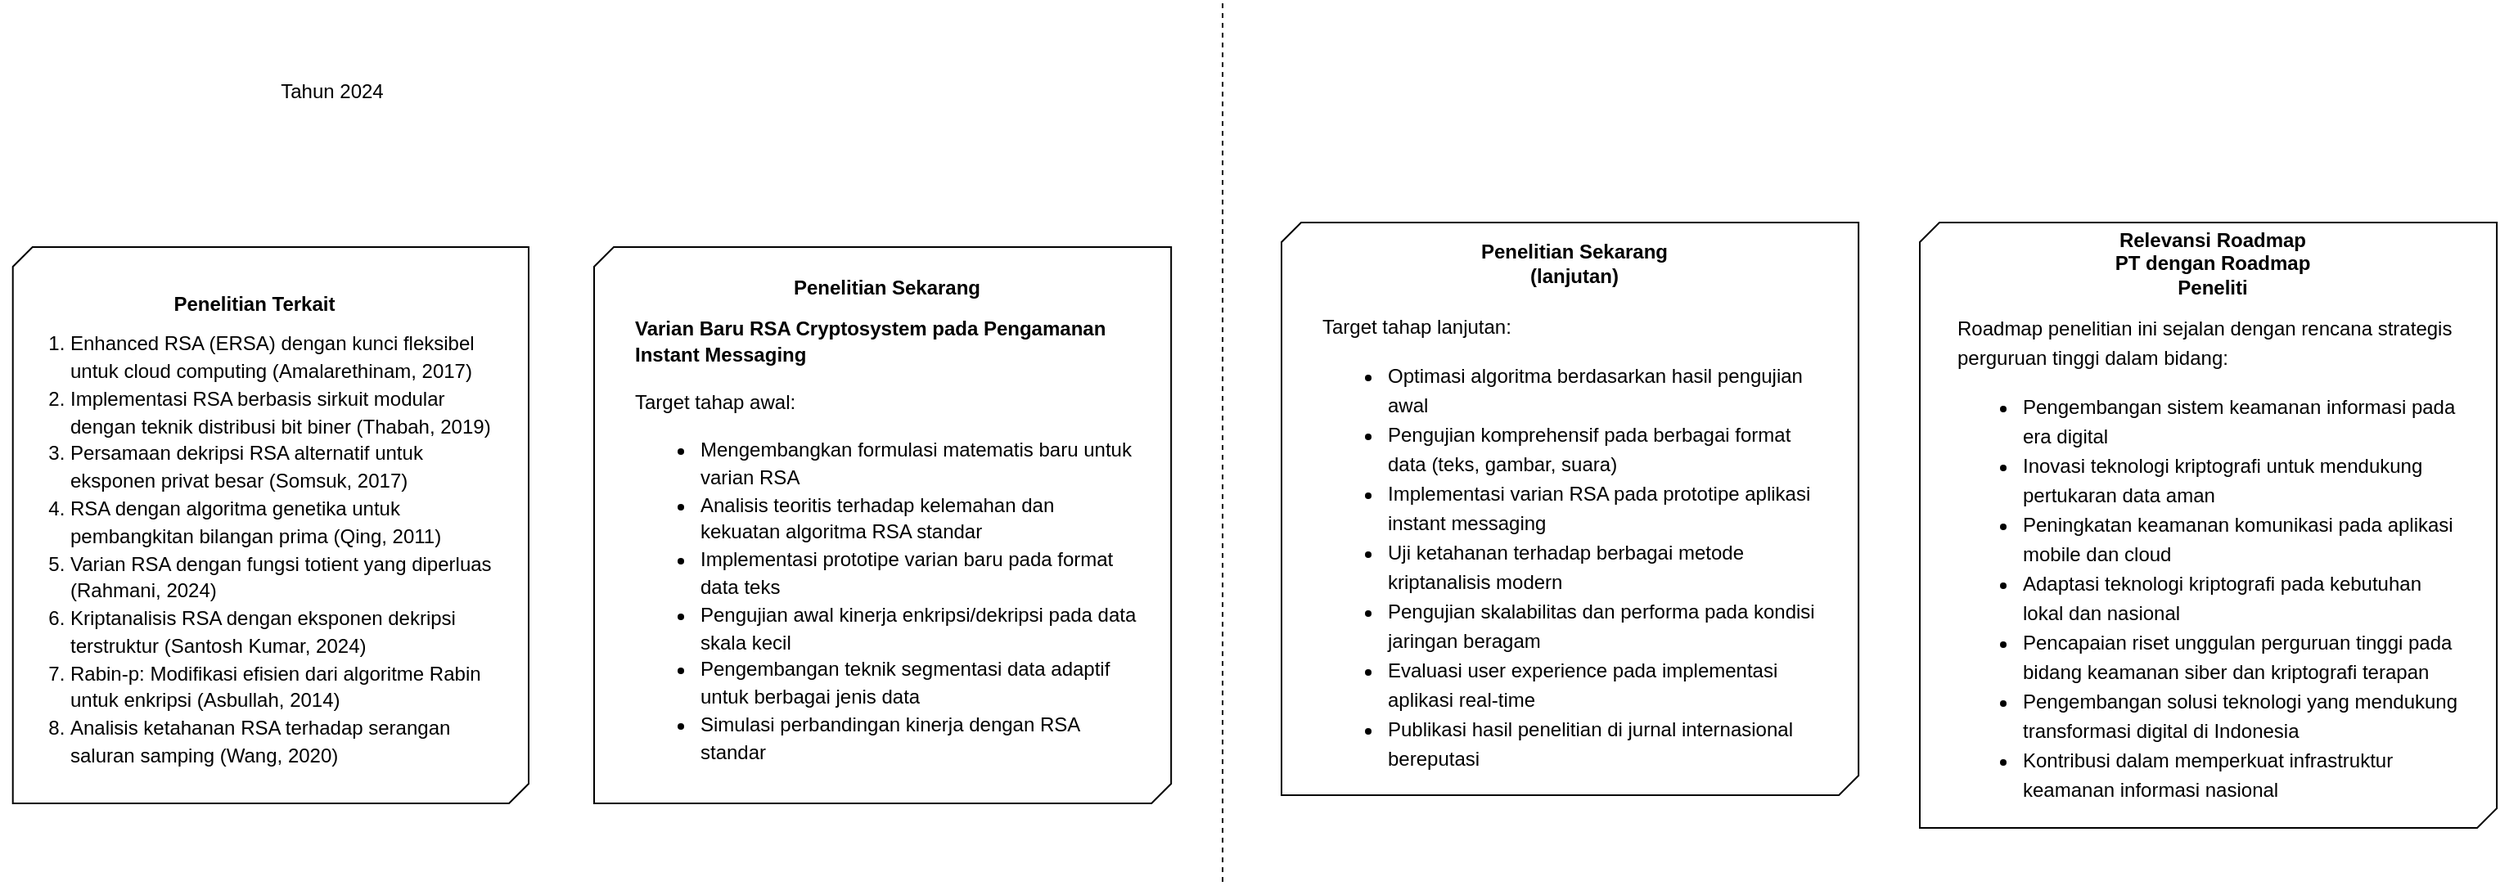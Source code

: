 <mxfile version="26.2.7">
  <diagram name="Page-1" id="zQt-rotJQUlOzZpmshgP">
    <mxGraphModel dx="1561" dy="964" grid="1" gridSize="10" guides="1" tooltips="1" connect="1" arrows="1" fold="1" page="1" pageScale="1" pageWidth="850" pageHeight="1100" math="0" shadow="0">
      <root>
        <mxCell id="0" />
        <mxCell id="1" parent="0" />
        <mxCell id="Q0FO-jOyB-rHWVfwx6GA-2" value="" style="verticalLabelPosition=bottom;verticalAlign=top;html=1;shape=mxgraph.basic.diag_snip_rect;dx=6;whiteSpace=wrap;" vertex="1" parent="1">
          <mxGeometry x="294.85" y="250" width="315.15" height="340" as="geometry" />
        </mxCell>
        <mxCell id="Q0FO-jOyB-rHWVfwx6GA-3" value="Tahun 2024" style="text;html=1;align=center;verticalAlign=middle;whiteSpace=wrap;rounded=0;" vertex="1" parent="1">
          <mxGeometry x="450" y="140" width="80" height="30" as="geometry" />
        </mxCell>
        <mxCell id="Q0FO-jOyB-rHWVfwx6GA-4" value="Penelitian Terkait" style="text;html=1;align=center;verticalAlign=middle;whiteSpace=wrap;rounded=0;fontStyle=1" vertex="1" parent="1">
          <mxGeometry x="375" y="270" width="135" height="30" as="geometry" />
        </mxCell>
        <mxCell id="Q0FO-jOyB-rHWVfwx6GA-7" value="&lt;ol style=&quot;line-height: 140%;&quot;&gt;&lt;li class=&quot;whitespace-normal break-words&quot;&gt;Enhanced RSA (ERSA) dengan kunci fleksibel untuk cloud computing (Amalarethinam, 2017)&lt;/li&gt;&lt;li class=&quot;whitespace-normal break-words&quot;&gt;Implementasi RSA berbasis sirkuit modular dengan teknik distribusi bit biner (Thabah, 2019)&lt;/li&gt;&lt;li class=&quot;whitespace-normal break-words&quot;&gt;Persamaan dekripsi RSA alternatif untuk eksponen privat besar (Somsuk, 2017)&lt;/li&gt;&lt;li class=&quot;whitespace-normal break-words&quot;&gt;RSA dengan algoritma genetika untuk pembangkitan bilangan prima (Qing, 2011)&lt;/li&gt;&lt;li class=&quot;whitespace-normal break-words&quot;&gt;Varian RSA dengan fungsi totient yang diperluas (Rahmani, 2024)&lt;/li&gt;&lt;li class=&quot;whitespace-normal break-words&quot;&gt;Kriptanalisis RSA dengan eksponen dekripsi terstruktur (Santosh Kumar, 2024)&lt;/li&gt;&lt;li class=&quot;whitespace-normal break-words&quot;&gt;Rabin-p: Modifikasi efisien dari algoritme Rabin untuk enkripsi (Asbullah, 2014)&lt;/li&gt;&lt;li class=&quot;whitespace-normal break-words&quot;&gt;Analisis ketahanan RSA terhadap serangan saluran samping (Wang, 2020)&lt;/li&gt;&lt;/ol&gt;" style="text;html=1;align=left;verticalAlign=middle;whiteSpace=wrap;rounded=0;" vertex="1" parent="1">
          <mxGeometry x="287.5" y="370" width="310" height="130" as="geometry" />
        </mxCell>
        <mxCell id="Q0FO-jOyB-rHWVfwx6GA-8" value="Penelitian Terkait" style="text;html=1;align=center;verticalAlign=middle;whiteSpace=wrap;rounded=0;fontStyle=1" vertex="1" parent="1">
          <mxGeometry x="740.07" y="260" width="135" height="30" as="geometry" />
        </mxCell>
        <mxCell id="Q0FO-jOyB-rHWVfwx6GA-12" value="" style="verticalLabelPosition=bottom;verticalAlign=top;html=1;shape=mxgraph.basic.diag_snip_rect;dx=6;whiteSpace=wrap;" vertex="1" parent="1">
          <mxGeometry x="650" y="250" width="352.57" height="340" as="geometry" />
        </mxCell>
        <mxCell id="Q0FO-jOyB-rHWVfwx6GA-9" value="&lt;div style=&quot;line-height: 140%;&quot;&gt;&lt;p style=&quot;background-color: transparent; color: light-dark(rgb(0, 0, 0), rgb(255, 255, 255)); display: inline !important;&quot; class=&quot;whitespace-pre-wrap break-words&quot;&gt;&lt;strong&gt;Varian Baru RSA Cryptosystem pada Pengamanan Instant Messaging&lt;/strong&gt;&lt;/p&gt;&lt;br style=&quot;background-color: transparent; color: light-dark(rgb(0, 0, 0), rgb(255, 255, 255));&quot;&gt;&lt;p style=&quot;background-color: transparent; color: light-dark(rgb(0, 0, 0), rgb(255, 255, 255));&quot; class=&quot;whitespace-pre-wrap break-words&quot;&gt;Target tahap awal:&lt;/p&gt;&lt;ul style=&quot;background-color: transparent; color: light-dark(rgb(0, 0, 0), rgb(255, 255, 255));&quot; depth=&quot;0&quot; class=&quot;[&amp;amp;:not(:last-child)_ul]:pb-1 [&amp;amp;:not(:last-child)_ol]:pb-1 list-disc space-y-1.5 pl-7&quot;&gt;&lt;li class=&quot;whitespace-normal break-words&quot;&gt;Mengembangkan formulasi matematis baru untuk varian RSA&lt;/li&gt;&lt;li class=&quot;whitespace-normal break-words&quot;&gt;Analisis teoritis terhadap kelemahan dan kekuatan algoritma RSA standar&lt;/li&gt;&lt;li class=&quot;whitespace-normal break-words&quot;&gt;Implementasi prototipe varian baru pada format data teks&lt;/li&gt;&lt;li class=&quot;whitespace-normal break-words&quot;&gt;Pengujian awal kinerja enkripsi/dekripsi pada data skala kecil&lt;/li&gt;&lt;li class=&quot;whitespace-normal break-words&quot;&gt;Pengembangan teknik segmentasi data adaptif untuk berbagai jenis data&lt;/li&gt;&lt;li class=&quot;whitespace-normal break-words&quot;&gt;Simulasi perbandingan kinerja dengan RSA standar&lt;/li&gt;&lt;/ul&gt;&lt;/div&gt;" style="text;html=1;align=left;verticalAlign=middle;whiteSpace=wrap;rounded=0;" vertex="1" parent="1">
          <mxGeometry x="672.57" y="370" width="310" height="130" as="geometry" />
        </mxCell>
        <mxCell id="Q0FO-jOyB-rHWVfwx6GA-5" value="Penelitian Sekarang" style="text;html=1;align=center;verticalAlign=middle;whiteSpace=wrap;rounded=0;fontStyle=1" vertex="1" parent="1">
          <mxGeometry x="765.07" y="260" width="127.5" height="30" as="geometry" />
        </mxCell>
        <mxCell id="Q0FO-jOyB-rHWVfwx6GA-20" value="Penelitian Terkait" style="text;html=1;align=center;verticalAlign=middle;whiteSpace=wrap;rounded=0;fontStyle=1" vertex="1" parent="1">
          <mxGeometry x="1160.07" y="245" width="135" height="30" as="geometry" />
        </mxCell>
        <mxCell id="Q0FO-jOyB-rHWVfwx6GA-21" value="" style="verticalLabelPosition=bottom;verticalAlign=top;html=1;shape=mxgraph.basic.diag_snip_rect;dx=6;whiteSpace=wrap;" vertex="1" parent="1">
          <mxGeometry x="1070" y="235" width="352.57" height="350" as="geometry" />
        </mxCell>
        <mxCell id="Q0FO-jOyB-rHWVfwx6GA-22" value="&lt;div style=&quot;line-height: 150%;&quot;&gt;&lt;p class=&quot;whitespace-pre-wrap break-words&quot;&gt;Target tahap lanjutan:&lt;/p&gt;&lt;ul depth=&quot;0&quot; class=&quot;[&amp;amp;:not(:last-child)_ul]:pb-1 [&amp;amp;:not(:last-child)_ol]:pb-1 list-disc space-y-1.5 pl-7&quot;&gt;&lt;li class=&quot;whitespace-normal break-words&quot;&gt;Optimasi algoritma berdasarkan hasil pengujian awal&lt;/li&gt;&lt;li class=&quot;whitespace-normal break-words&quot;&gt;Pengujian komprehensif pada berbagai format data (teks, gambar, suara)&lt;/li&gt;&lt;li class=&quot;whitespace-normal break-words&quot;&gt;Implementasi varian RSA pada prototipe aplikasi instant messaging&lt;/li&gt;&lt;li class=&quot;whitespace-normal break-words&quot;&gt;Uji ketahanan terhadap berbagai metode kriptanalisis modern&lt;/li&gt;&lt;li class=&quot;whitespace-normal break-words&quot;&gt;Pengujian skalabilitas dan performa pada kondisi jaringan beragam&lt;/li&gt;&lt;li class=&quot;whitespace-normal break-words&quot;&gt;Evaluasi user experience pada implementasi aplikasi real-time&lt;/li&gt;&lt;li class=&quot;whitespace-normal break-words&quot;&gt;Publikasi hasil penelitian di jurnal internasional bereputasi&lt;/li&gt;&lt;/ul&gt;&lt;/div&gt;" style="text;html=1;align=left;verticalAlign=middle;whiteSpace=wrap;rounded=0;" vertex="1" parent="1">
          <mxGeometry x="1092.57" y="365" width="310" height="130" as="geometry" />
        </mxCell>
        <mxCell id="Q0FO-jOyB-rHWVfwx6GA-23" value="Penelitian Sekarang (lanjutan)" style="text;html=1;align=center;verticalAlign=middle;whiteSpace=wrap;rounded=0;fontStyle=1" vertex="1" parent="1">
          <mxGeometry x="1185.07" y="245" width="127.5" height="30" as="geometry" />
        </mxCell>
        <mxCell id="Q0FO-jOyB-rHWVfwx6GA-24" value="Penelitian Terkait" style="text;html=1;align=center;verticalAlign=middle;whiteSpace=wrap;rounded=0;fontStyle=1" vertex="1" parent="1">
          <mxGeometry x="1550.07" y="245" width="135" height="30" as="geometry" />
        </mxCell>
        <mxCell id="Q0FO-jOyB-rHWVfwx6GA-25" value="" style="verticalLabelPosition=bottom;verticalAlign=top;html=1;shape=mxgraph.basic.diag_snip_rect;dx=6;whiteSpace=wrap;" vertex="1" parent="1">
          <mxGeometry x="1460" y="235" width="352.57" height="370" as="geometry" />
        </mxCell>
        <mxCell id="Q0FO-jOyB-rHWVfwx6GA-26" value="&lt;div style=&quot;line-height: 150%;&quot;&gt;&lt;p class=&quot;whitespace-pre-wrap break-words&quot;&gt;Roadmap penelitian ini sejalan dengan rencana strategis perguruan tinggi dalam bidang:&lt;/p&gt;&lt;ul depth=&quot;0&quot; class=&quot;[&amp;amp;:not(:last-child)_ul]:pb-1 [&amp;amp;:not(:last-child)_ol]:pb-1 list-disc space-y-1.5 pl-7&quot;&gt;&lt;li class=&quot;whitespace-normal break-words&quot;&gt;Pengembangan sistem keamanan informasi pada era digital&lt;/li&gt;&lt;li class=&quot;whitespace-normal break-words&quot;&gt;Inovasi teknologi kriptografi untuk mendukung pertukaran data aman&lt;/li&gt;&lt;li class=&quot;whitespace-normal break-words&quot;&gt;Peningkatan keamanan komunikasi pada aplikasi mobile dan cloud&lt;/li&gt;&lt;li class=&quot;whitespace-normal break-words&quot;&gt;Adaptasi teknologi kriptografi pada kebutuhan lokal dan nasional&lt;/li&gt;&lt;li class=&quot;whitespace-normal break-words&quot;&gt;Pencapaian riset unggulan perguruan tinggi pada bidang keamanan siber dan kriptografi terapan&lt;/li&gt;&lt;li class=&quot;whitespace-normal break-words&quot;&gt;Pengembangan solusi teknologi yang mendukung transformasi digital di Indonesia&lt;/li&gt;&lt;li class=&quot;whitespace-normal break-words&quot;&gt;Kontribusi dalam memperkuat infrastruktur keamanan informasi nasional&lt;/li&gt;&lt;/ul&gt;&lt;/div&gt;" style="text;html=1;align=left;verticalAlign=middle;whiteSpace=wrap;rounded=0;" vertex="1" parent="1">
          <mxGeometry x="1481.28" y="375" width="310" height="130" as="geometry" />
        </mxCell>
        <mxCell id="Q0FO-jOyB-rHWVfwx6GA-27" value="Relevansi Roadmap PT dengan Roadmap Peneliti" style="text;html=1;align=center;verticalAlign=middle;whiteSpace=wrap;rounded=0;fontStyle=1" vertex="1" parent="1">
          <mxGeometry x="1575.07" y="245" width="127.5" height="30" as="geometry" />
        </mxCell>
        <mxCell id="Q0FO-jOyB-rHWVfwx6GA-28" value="" style="endArrow=none;dashed=1;html=1;rounded=0;" edge="1" parent="1">
          <mxGeometry width="50" height="50" relative="1" as="geometry">
            <mxPoint x="1034" y="638" as="sourcePoint" />
            <mxPoint x="1034" y="100" as="targetPoint" />
          </mxGeometry>
        </mxCell>
      </root>
    </mxGraphModel>
  </diagram>
</mxfile>

